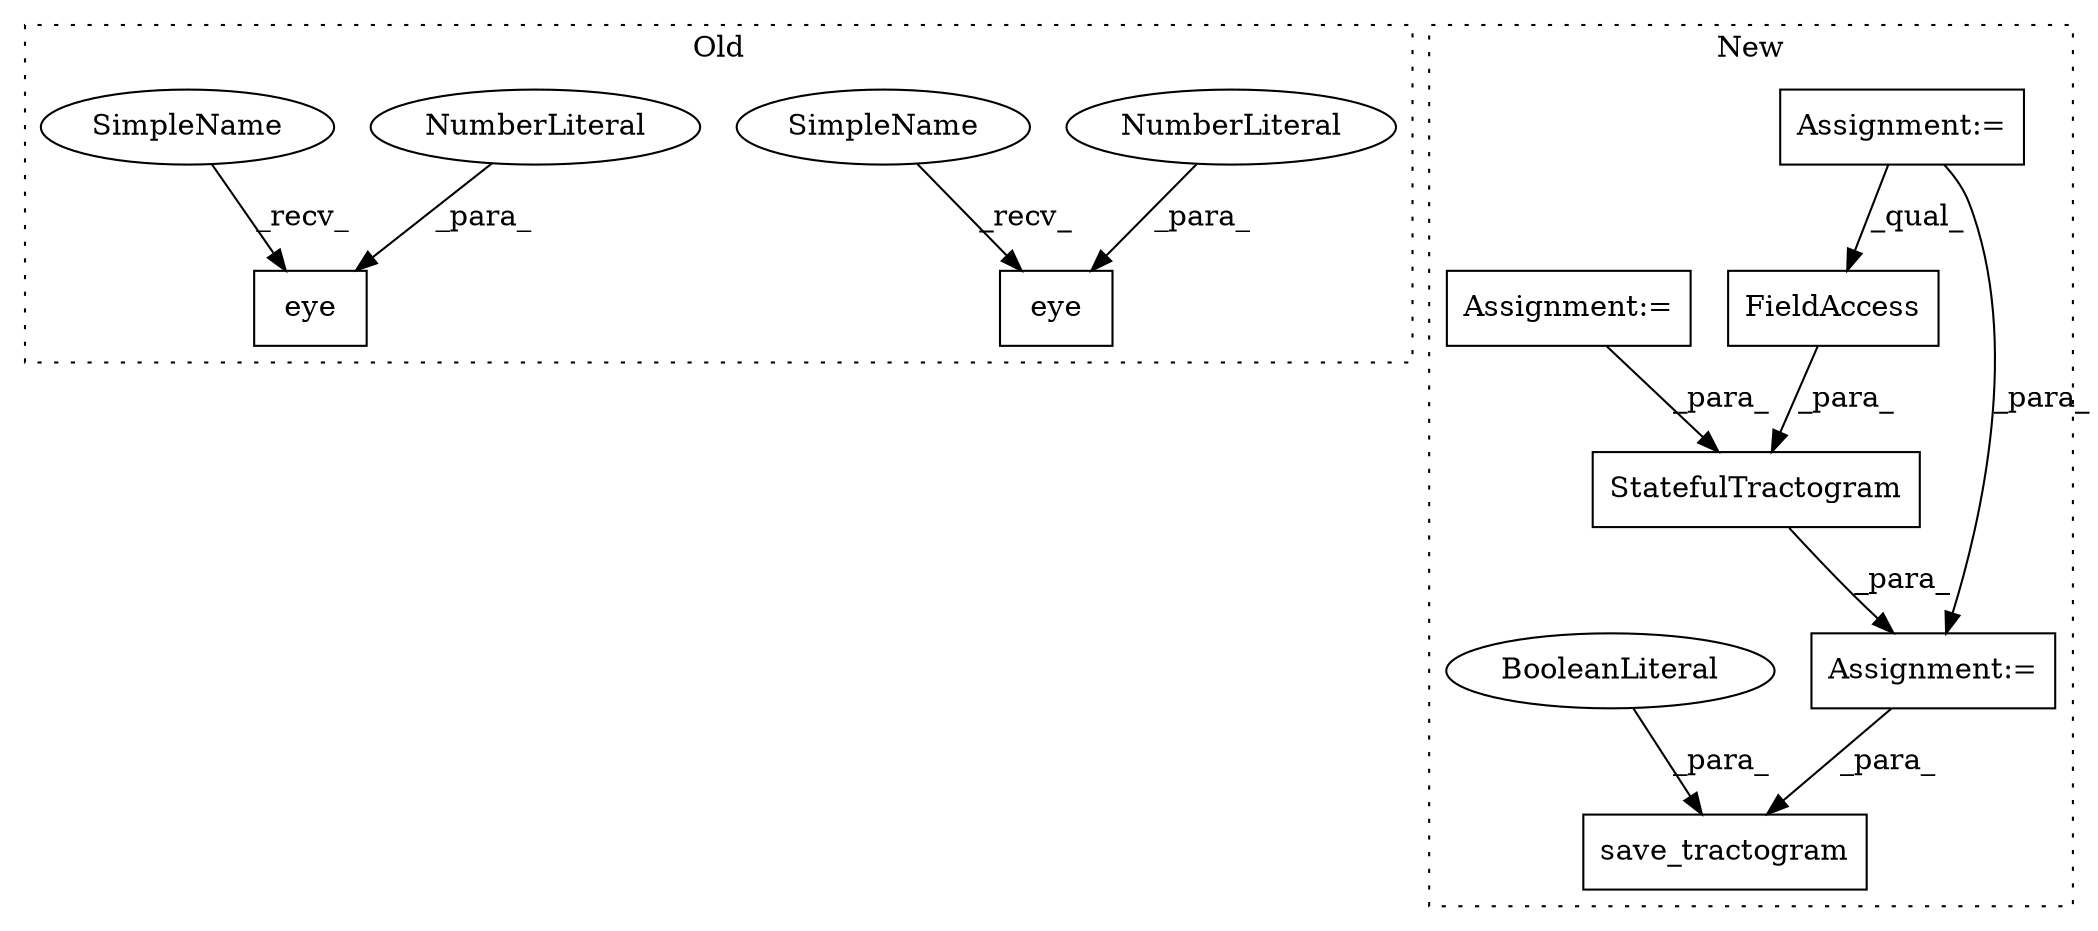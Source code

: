 digraph G {
subgraph cluster0 {
1 [label="eye" a="32" s="2382,2387" l="4,1" shape="box"];
4 [label="NumberLiteral" a="34" s="2386" l="1" shape="ellipse"];
7 [label="eye" a="32" s="2543,2548" l="4,1" shape="box"];
8 [label="NumberLiteral" a="34" s="2547" l="1" shape="ellipse"];
12 [label="SimpleName" a="42" s="2537" l="5" shape="ellipse"];
13 [label="SimpleName" a="42" s="2376" l="5" shape="ellipse"];
label = "Old";
style="dotted";
}
subgraph cluster1 {
2 [label="StatefulTractogram" a="32" s="2685,2728" l="19,1" shape="box"];
3 [label="FieldAccess" a="22" s="2717" l="11" shape="box"];
5 [label="Assignment:=" a="7" s="1872" l="5" shape="box"];
6 [label="Assignment:=" a="7" s="2684" l="1" shape="box"];
9 [label="Assignment:=" a="7" s="2288" l="1" shape="box"];
10 [label="save_tractogram" a="32" s="2737,2770" l="16,1" shape="box"];
11 [label="BooleanLiteral" a="9" s="2765" l="5" shape="ellipse"];
label = "New";
style="dotted";
}
2 -> 6 [label="_para_"];
3 -> 2 [label="_para_"];
4 -> 1 [label="_para_"];
5 -> 6 [label="_para_"];
5 -> 3 [label="_qual_"];
6 -> 10 [label="_para_"];
8 -> 7 [label="_para_"];
9 -> 2 [label="_para_"];
11 -> 10 [label="_para_"];
12 -> 7 [label="_recv_"];
13 -> 1 [label="_recv_"];
}